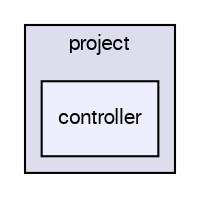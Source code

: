 digraph "C:/Workspace_Java_SE_3/Project/src/by/epam/project/controller" {
  bgcolor=transparent;
  compound=true
  node [ fontsize="10", fontname="FreeSans"];
  edge [ labelfontsize="10", labelfontname="FreeSans"];
  subgraph clusterdir_d0a5fcba9f43674a434d49a672afc364 {
    graph [ bgcolor="#ddddee", pencolor="black", label="project" fontname="FreeSans", fontsize="10", URL="dir_d0a5fcba9f43674a434d49a672afc364.html"]
  dir_31d90286291f9c98a9df1966b6e5aab9 [shape=box, label="controller", style="filled", fillcolor="#eeeeff", pencolor="black", URL="dir_31d90286291f9c98a9df1966b6e5aab9.html"];
  }
}
